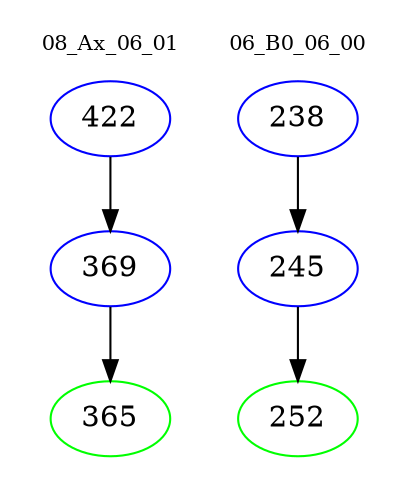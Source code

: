 digraph{
subgraph cluster_0 {
color = white
label = "08_Ax_06_01";
fontsize=10;
T0_422 [label="422", color="blue"]
T0_422 -> T0_369 [color="black"]
T0_369 [label="369", color="blue"]
T0_369 -> T0_365 [color="black"]
T0_365 [label="365", color="green"]
}
subgraph cluster_1 {
color = white
label = "06_B0_06_00";
fontsize=10;
T1_238 [label="238", color="blue"]
T1_238 -> T1_245 [color="black"]
T1_245 [label="245", color="blue"]
T1_245 -> T1_252 [color="black"]
T1_252 [label="252", color="green"]
}
}

